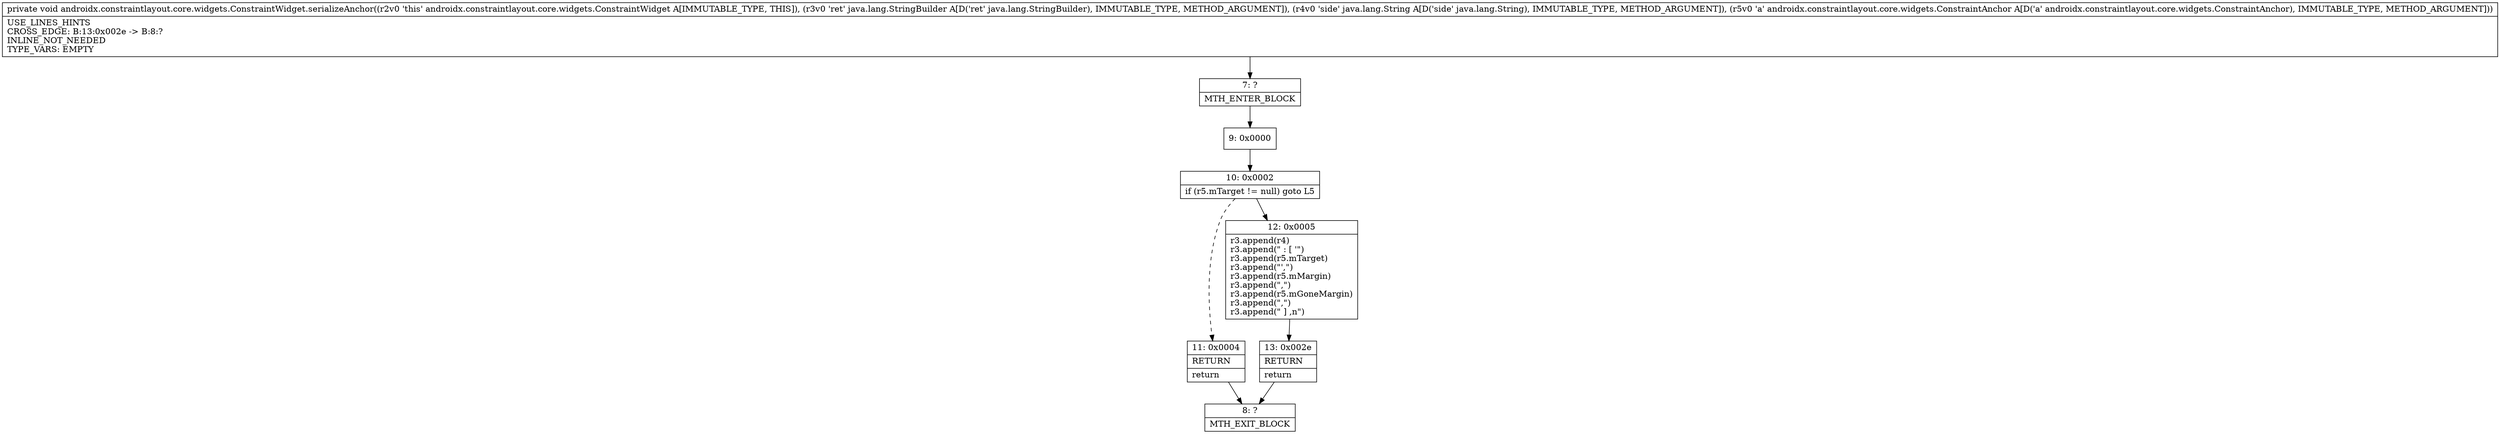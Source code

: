 digraph "CFG forandroidx.constraintlayout.core.widgets.ConstraintWidget.serializeAnchor(Ljava\/lang\/StringBuilder;Ljava\/lang\/String;Landroidx\/constraintlayout\/core\/widgets\/ConstraintAnchor;)V" {
Node_7 [shape=record,label="{7\:\ ?|MTH_ENTER_BLOCK\l}"];
Node_9 [shape=record,label="{9\:\ 0x0000}"];
Node_10 [shape=record,label="{10\:\ 0x0002|if (r5.mTarget != null) goto L5\l}"];
Node_11 [shape=record,label="{11\:\ 0x0004|RETURN\l|return\l}"];
Node_8 [shape=record,label="{8\:\ ?|MTH_EXIT_BLOCK\l}"];
Node_12 [shape=record,label="{12\:\ 0x0005|r3.append(r4)\lr3.append(\" : [ '\")\lr3.append(r5.mTarget)\lr3.append(\"',\")\lr3.append(r5.mMargin)\lr3.append(\",\")\lr3.append(r5.mGoneMargin)\lr3.append(\",\")\lr3.append(\" ] ,n\")\l}"];
Node_13 [shape=record,label="{13\:\ 0x002e|RETURN\l|return\l}"];
MethodNode[shape=record,label="{private void androidx.constraintlayout.core.widgets.ConstraintWidget.serializeAnchor((r2v0 'this' androidx.constraintlayout.core.widgets.ConstraintWidget A[IMMUTABLE_TYPE, THIS]), (r3v0 'ret' java.lang.StringBuilder A[D('ret' java.lang.StringBuilder), IMMUTABLE_TYPE, METHOD_ARGUMENT]), (r4v0 'side' java.lang.String A[D('side' java.lang.String), IMMUTABLE_TYPE, METHOD_ARGUMENT]), (r5v0 'a' androidx.constraintlayout.core.widgets.ConstraintAnchor A[D('a' androidx.constraintlayout.core.widgets.ConstraintAnchor), IMMUTABLE_TYPE, METHOD_ARGUMENT]))  | USE_LINES_HINTS\lCROSS_EDGE: B:13:0x002e \-\> B:8:?\lINLINE_NOT_NEEDED\lTYPE_VARS: EMPTY\l}"];
MethodNode -> Node_7;Node_7 -> Node_9;
Node_9 -> Node_10;
Node_10 -> Node_11[style=dashed];
Node_10 -> Node_12;
Node_11 -> Node_8;
Node_12 -> Node_13;
Node_13 -> Node_8;
}

